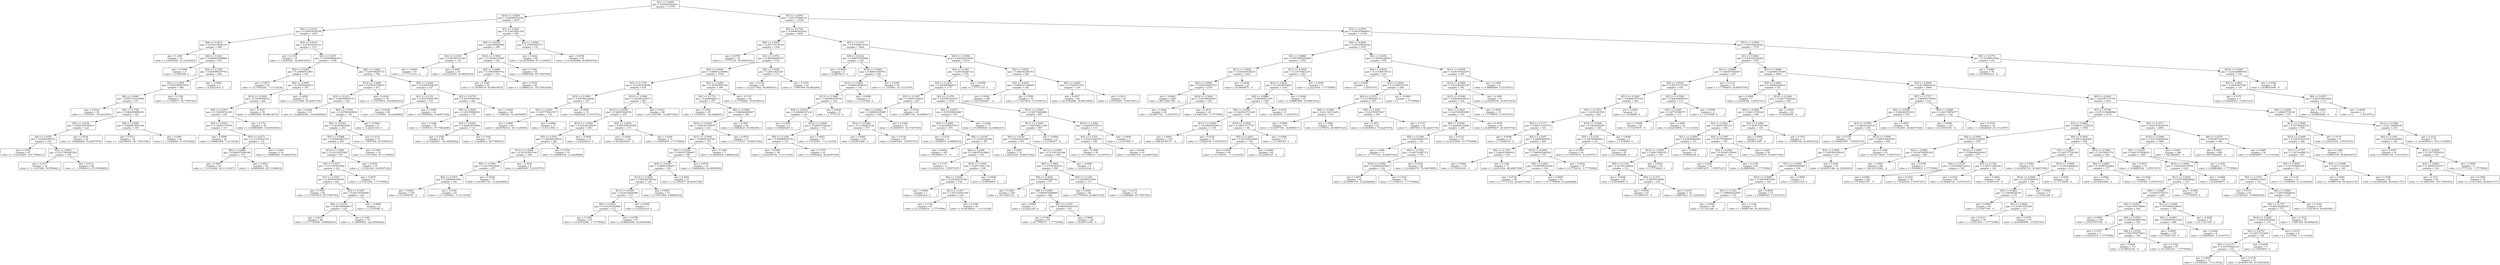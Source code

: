 digraph Tree {
0 [label="X[1] <= 0.4690\ngini = 0.499927463011\nsamples = 17379", shape="box"] ;
1 [label="X[10] <= 0.5000\ngini = 0.228390781259\nsamples = 2075", shape="box"] ;
0 -> 1 ;
2 [label="X[9] <= 0.5125\ngini = 0.209074839785\nsamples = 1625", shape="box"] ;
1 -> 2 ;
3 [label="X[4] <= 0.0272\ngini = 0.0720139583167\nsamples = 408", shape="box"] ;
2 -> 3 ;
4 [label="gini = 0.1845\nsamples = 15\nvalue = [  2.4443558   21.33343003]", shape="box"] ;
3 -> 4 ;
5 [label="X[0] <= 0.0163\ngini = 0.0688425088869\nsamples = 393", shape="box"] ;
3 -> 5 ;
6 [label="gini = -0.0000\nsamples = 8\nvalue = [ 2.4443558  0.       ]", shape="box"] ;
5 -> 6 ;
7 [label="X[3] <= 0.1458\ngini = 0.0639995197783\nsamples = 385", shape="box"] ;
5 -> 7 ;
8 [label="X[3] <= 0.0905\ngini = 0.0635566070501\nsamples = 384", shape="box"] ;
7 -> 8 ;
9 [label="X[0] <= 0.0261\ngini = 0.0573121210886\nsamples = 351", shape="box"] ;
8 -> 9 ;
10 [label="gini = 0.2623\nsamples = 29\nvalue = [  5.5553541   30.22235921]", shape="box"] ;
9 -> 10 ;
11 [label="X[4] <= 0.7782\ngini = 0.0466598959291\nsamples = 322", shape="box"] ;
9 -> 11 ;
12 [label="X[4] <= 0.6736\ngini = 0.0391394789613\nsamples = 222", shape="box"] ;
11 -> 12 ;
13 [label="X[0] <= 0.0555\ngini = 0.04262387214\nsamples = 193", shape="box"] ;
12 -> 13 ;
14 [label="gini = 0.0781\nsamples = 87\nvalue = [   8.22192407  193.77865613]", shape="box"] ;
13 -> 14 ;
15 [label="X[3] <= 0.0092\ngini = 0.0177493445524\nsamples = 106", shape="box"] ;
13 -> 15 ;
16 [label="gini = 0.1017\nsamples = 12\nvalue = [  1.11107082  19.5556442 ]", shape="box"] ;
15 -> 16 ;
17 [label="gini = 0.0112\nsamples = 94\nvalue = [   1.55549915  275.55680458]", shape="box"] ;
15 -> 17 ;
18 [label="gini = 0.0168\nsamples = 29\nvalue = [  0.66664249  78.22257679]", shape="box"] ;
12 -> 18 ;
19 [label="X[6] <= 0.5000\ngini = 0.0660679561256\nsamples = 100", shape="box"] ;
11 -> 19 ;
20 [label="gini = 0.0713\nsamples = 76\nvalue = [   6.22199659  161.77851108]", shape="box"] ;
19 -> 20 ;
21 [label="gini = 0.0491\nsamples = 24\nvalue = [  1.33328498  51.55578924]", shape="box"] ;
19 -> 21 ;
22 [label="gini = 0.1338\nsamples = 33\nvalue = [  5.11092577  65.77807593]", shape="box"] ;
8 -> 22 ;
23 [label="gini = -0.0000\nsamples = 1\nvalue = [ 0.22221416  0.        ]", shape="box"] ;
7 -> 23 ;
24 [label="X[3] <= 0.0016\ngini = 0.275910203721\nsamples = 1217", shape="box"] ;
2 -> 24 ;
25 [label="gini = 0.1319\nsamples = 18\nvalue = [  2.4443558   32.00014505]", shape="box"] ;
24 -> 25 ;
26 [label="X[1] <= 0.1871\ngini = 0.278639846184\nsamples = 1199", shape="box"] ;
24 -> 26 ;
27 [label="X[0] <= 0.0285\ngini = 0.248965433881\nsamples = 401", shape="box"] ;
26 -> 27 ;
28 [label="gini = 0.2873\nsamples = 94\nvalue = [ 33.77655292   7.11114334]", shape="box"] ;
27 -> 28 ;
29 [label="X[6] <= 0.5000\ngini = 0.169958382513\nsamples = 307", shape="box"] ;
27 -> 29 ;
30 [label="X[12] <= 0.5000\ngini = 0.16290786532\nsamples = 284", shape="box"] ;
29 -> 30 ;
31 [label="X[4] <= 0.5397\ngini = 0.158456741005\nsamples = 245", shape="box"] ;
30 -> 31 ;
32 [label="X[0] <= 0.0374\ngini = 0.149291774155\nsamples = 151", shape="box"] ;
31 -> 32 ;
33 [label="gini = 0.4999\nsamples = 20\nvalue = [ 6.88863908  7.11114334]", shape="box"] ;
32 -> 33 ;
34 [label="X[5] <= 0.6173\ngini = 0.112767027301\nsamples = 131", shape="box"] ;
32 -> 34 ;
35 [label="X[0] <= 0.0480\ngini = 0.0928375456349\nsamples = 115", shape="box"] ;
34 -> 35 ;
36 [label="gini = 0.3047\nsamples = 23\nvalue = [  5.33313994  23.11121587]", shape="box"] ;
35 -> 36 ;
37 [label="gini = 0.0601\nsamples = 92\nvalue = [   6.88863908  215.11208616]", shape="box"] ;
35 -> 37 ;
38 [label="gini = 0.3200\nsamples = 16\nvalue = [  3.99985495  16.00007252]", shape="box"] ;
34 -> 38 ;
39 [label="gini = 0.1751\nsamples = 94\nvalue = [  14.88834899  138.66729521]", shape="box"] ;
31 -> 39 ;
40 [label="gini = 0.1927\nsamples = 39\nvalue = [  6.88863908  56.88914675]", shape="box"] ;
30 -> 40 ;
41 [label="gini = 0.2659\nsamples = 23\nvalue = [  5.33313994  28.44457338]", shape="box"] ;
29 -> 41 ;
42 [label="X[8] <= 0.5000\ngini = 0.294708567735\nsamples = 798", shape="box"] ;
26 -> 42 ;
43 [label="X[12] <= 0.5000\ngini = 0.278637729915\nsamples = 471", shape="box"] ;
42 -> 43 ;
44 [label="X[3] <= 0.0231\ngini = 0.286800833153\nsamples = 392", shape="box"] ;
43 -> 44 ;
45 [label="gini = 0.2288\nsamples = 91\nvalue = [  18.88820394  124.44500852]", shape="box"] ;
44 -> 45 ;
46 [label="X[5] <= 0.7593\ngini = 0.307945269934\nsamples = 301", shape="box"] ;
44 -> 46 ;
47 [label="X[4] <= 0.9393\ngini = 0.301659623056\nsamples = 293", shape="box"] ;
46 -> 47 ;
48 [label="X[5] <= 0.5988\ngini = 0.290444807127\nsamples = 260", shape="box"] ;
47 -> 48 ;
49 [label="X[14] <= 0.5000\ngini = 0.315216270487\nsamples = 227", shape="box"] ;
48 -> 49 ;
50 [label="X[5] <= 0.5617\ngini = 0.317427647982\nsamples = 212", shape="box"] ;
49 -> 50 ;
51 [label="X[7] <= 0.0347\ngini = 0.305810330559\nsamples = 204", shape="box"] ;
50 -> 51 ;
52 [label="gini = 0.3301\nsamples = 82\nvalue = [ 17.33270479  65.77807593]", shape="box"] ;
51 -> 52 ;
53 [label="X[5] <= 0.5247\ngini = 0.292730160596\nsamples = 122", shape="box"] ;
51 -> 53 ;
54 [label="X[0] <= 0.0330\ngini = 0.285366926618\nsamples = 120", shape="box"] ;
53 -> 54 ;
55 [label="gini = 0.4610\nsamples = 46\nvalue = [ 15.77720564   8.88892918]", shape="box"] ;
54 -> 55 ;
56 [label="gini = 0.1604\nsamples = 74\nvalue = [  11.99956485  124.44500852]", shape="box"] ;
54 -> 56 ;
57 [label="gini = -0.0000\nsamples = 2\nvalue = [ 1.11107082  0.        ]", shape="box"] ;
53 -> 57 ;
58 [label="gini = 0.4537\nsamples = 8\nvalue = [ 3.33321246  1.77778584]", shape="box"] ;
50 -> 58 ;
59 [label="gini = 0.2854\nsamples = 15\nvalue = [  3.33321246  16.00007252]", shape="box"] ;
49 -> 59 ;
60 [label="gini = 0.1609\nsamples = 33\nvalue = [  5.33313994  55.11136092]", shape="box"] ;
48 -> 60 ;
61 [label="gini = 0.4121\nsamples = 33\nvalue = [  7.9997099  19.5556442]", shape="box"] ;
47 -> 61 ;
62 [label="gini = -0.0000\nsamples = 8\nvalue = [ 2.22214164  0.        ]", shape="box"] ;
46 -> 62 ;
63 [label="gini = 0.2434\nsamples = 79\nvalue = [  17.33270479  104.88936433]", shape="box"] ;
43 -> 63 ;
64 [label="X[0] <= 0.0309\ngini = 0.319439704139\nsamples = 327", shape="box"] ;
42 -> 64 ;
65 [label="X[1] <= 0.2151\ngini = 0.475312950798\nsamples = 123", shape="box"] ;
64 -> 65 ;
66 [label="gini = 0.4925\nsamples = 40\nvalue = [ 11.1107082   14.22228669]", shape="box"] ;
65 -> 66 ;
67 [label="gini = 0.3995\nsamples = 83\nvalue = [ 27.99898466  10.66671502]", shape="box"] ;
65 -> 67 ;
68 [label="X[5] <= 0.4753\ngini = 0.207915903321\nsamples = 204", shape="box"] ;
64 -> 68 ;
69 [label="X[4] <= 0.5690\ngini = 0.183155682901\nsamples = 178", shape="box"] ;
68 -> 69 ;
70 [label="gini = 0.1298\nsamples = 55\nvalue = [  7.33306741  97.77822098]", shape="box"] ;
69 -> 70 ;
71 [label="X[4] <= 0.9393\ngini = 0.209825570825\nsamples = 123", shape="box"] ;
69 -> 71 ;
72 [label="gini = 0.2328\nsamples = 96\nvalue = [  19.33263227  124.44500852]", shape="box"] ;
71 -> 72 ;
73 [label="gini = 0.1441\nsamples = 27\nvalue = [  4.22206912  49.77800341]", shape="box"] ;
71 -> 73 ;
74 [label="gini = 0.4628\nsamples = 26\nvalue = [  7.11085325  12.44450085]", shape="box"] ;
68 -> 74 ;
75 [label="X[1] <= 0.3261\ngini = 0.312633491108\nsamples = 450", shape="box"] ;
1 -> 75 ;
76 [label="X[0] <= 0.0334\ngini = 0.281055026599\nsamples = 298", shape="box"] ;
75 -> 76 ;
77 [label="X[4] <= 0.6130\ngini = 0.495767231243\nsamples = 116", shape="box"] ;
76 -> 77 ;
78 [label="gini = -0.0000\nsamples = 51\nvalue = [ 17.77713312   0.        ]", shape="box"] ;
77 -> 78 ;
79 [label="gini = 0.4067\nsamples = 65\nvalue = [ 16.22163397  40.88907423]", shape="box"] ;
77 -> 79 ;
80 [label="X[12] <= 0.5000\ngini = 0.176662133069\nsamples = 182", shape="box"] ;
76 -> 80 ;
81 [label="X[0] <= 0.0488\ngini = 0.196185897762\nsamples = 146", shape="box"] ;
80 -> 81 ;
82 [label="gini = 0.2945\nsamples = 50\nvalue = [ 12.44399318  56.88914675]", shape="box"] ;
81 -> 82 ;
83 [label="gini = 0.1478\nsamples = 96\nvalue = [  12.88842151  147.55622439]", shape="box"] ;
81 -> 83 ;
84 [label="gini = 0.1081\nsamples = 36\nvalue = [  3.99985495  65.77807593]", shape="box"] ;
80 -> 84 ;
85 [label="X[4] <= 0.5690\ngini = 0.379678355717\nsamples = 152", shape="box"] ;
75 -> 85 ;
86 [label="gini = 0.3422\nsamples = 98\nvalue = [ 24.44355804  87.11150597]", shape="box"] ;
85 -> 86 ;
87 [label="gini = 0.4558\nsamples = 54\nvalue = [ 14.44392066  26.66678754]", shape="box"] ;
85 -> 87 ;
88 [label="X[7] <= 0.3650\ngini = 0.451475490314\nsamples = 15304", shape="box"] ;
0 -> 88 ;
89 [label="X[4] <= 0.1736\ngini = 0.499993023821\nsamples = 3628", shape="box"] ;
88 -> 89 ;
90 [label="X[9] <= 0.0085\ngini = 0.455710119142\nsamples = 1166", shape="box"] ;
89 -> 90 ;
91 [label="gini = 0.0799\nsamples = 25\nvalue = [  1.77771331  40.88907423]", shape="box"] ;
90 -> 91 ;
92 [label="X[3] <= 0.1972\ngini = 0.464062946757\nsamples = 1141", shape="box"] ;
90 -> 92 ;
93 [label="X[0] <= 0.0540\ngini = 0.488972330884\nsamples = 1026", shape="box"] ;
92 -> 93 ;
94 [label="X[5] <= 0.1790\ngini = 0.43453638096\nsamples = 630", shape="box"] ;
93 -> 94 ;
95 [label="X[12] <= 0.5000\ngini = 0.497582162646\nsamples = 127", shape="box"] ;
94 -> 95 ;
96 [label="X[3] <= 0.1827\ngini = 0.497776423767\nsamples = 112", shape="box"] ;
95 -> 96 ;
97 [label="gini = 0.4887\nsamples = 95\nvalue = [ 28.88784132  39.11128839]", shape="box"] ;
96 -> 97 ;
98 [label="gini = 0.0000\nsamples = 17\nvalue = [ 5.33313994  0.        ]", shape="box"] ;
96 -> 98 ;
99 [label="gini = 0.4959\nsamples = 15\nvalue = [ 4.44428328  5.33335751]", shape="box"] ;
95 -> 99 ;
100 [label="X[12] <= 0.5000\ngini = 0.363563105274\nsamples = 503", shape="box"] ;
94 -> 100 ;
101 [label="X[10] <= 0.5000\ngini = 0.348854526749\nsamples = 435", shape="box"] ;
100 -> 101 ;
102 [label="X[14] <= 0.5000\ngini = 0.418184339553\nsamples = 296", shape="box"] ;
101 -> 102 ;
103 [label="X[5] <= 0.5741\ngini = 0.425646535632\nsamples = 284", shape="box"] ;
102 -> 103 ;
104 [label="X[13] <= 0.5000\ngini = 0.357923876186\nsamples = 265", shape="box"] ;
103 -> 104 ;
105 [label="X[8] <= 0.5000\ngini = 0.321010618941\nsamples = 257", shape="box"] ;
104 -> 105 ;
106 [label="X[5] <= 0.3519\ngini = 0.188920019961\nsamples = 182", shape="box"] ;
105 -> 106 ;
107 [label="gini = 0.0000\nsamples = 130\nvalue = [ 43.10954781   0.        ]", shape="box"] ;
106 -> 107 ;
108 [label="gini = 0.4148\nsamples = 52\nvalue = [ 17.11049063   7.11114334]", shape="box"] ;
106 -> 108 ;
109 [label="gini = 0.4639\nsamples = 75\nvalue = [ 24.6657722   14.22228669]", shape="box"] ;
105 -> 109 ;
110 [label="gini = 0.4444\nsamples = 8\nvalue = [ 2.66656997  5.33335751]", shape="box"] ;
104 -> 110 ;
111 [label="gini = 0.3720\nsamples = 19\nvalue = [  4.66649744  14.22228669]", shape="box"] ;
103 -> 111 ;
112 [label="gini = -0.0000\nsamples = 12\nvalue = [ 4.22206912  0.        ]", shape="box"] ;
102 -> 112 ;
113 [label="X[5] <= 0.4630\ngini = 0.0657698159095\nsamples = 139", shape="box"] ;
101 -> 113 ;
114 [label="gini = -0.0000\nsamples = 124\nvalue = [ 46.44276027   0.        ]", shape="box"] ;
113 -> 114 ;
115 [label="gini = 0.4260\nsamples = 15\nvalue = [ 3.99985495  1.77778584]", shape="box"] ;
113 -> 115 ;
116 [label="gini = 0.4321\nsamples = 68\nvalue = [ 23.11027305  10.66671502]", shape="box"] ;
100 -> 116 ;
117 [label="X[0] <= 0.1698\ngini = 0.361947653762\nsamples = 396", shape="box"] ;
93 -> 117 ;
118 [label="X[3] <= 0.1733\ngini = 0.4006028612\nsamples = 357", shape="box"] ;
117 -> 118 ;
119 [label="gini = 0.1052\nsamples = 55\nvalue = [  5.5553541   94.22264931]", shape="box"] ;
118 -> 119 ;
120 [label="X[8] <= 0.5000\ngini = 0.466822459007\nsamples = 302", shape="box"] ;
118 -> 120 ;
121 [label="X[10] <= 0.5000\ngini = 0.492301350475\nsamples = 222", shape="box"] ;
120 -> 121 ;
122 [label="X[11] <= 0.5000\ngini = 0.484941251527\nsamples = 175", shape="box"] ;
121 -> 122 ;
123 [label="X[3] <= 0.1920\ngini = 0.493237249007\nsamples = 168", shape="box"] ;
122 -> 123 ;
124 [label="X[5] <= 0.4259\ngini = 0.496872382973\nsamples = 149", shape="box"] ;
123 -> 124 ;
125 [label="X[12] <= 0.5000\ngini = 0.467624746342\nsamples = 128", shape="box"] ;
124 -> 125 ;
126 [label="X[13] <= 0.5000\ngini = 0.418135620586\nsamples = 113", shape="box"] ;
125 -> 126 ;
127 [label="X[0] <= 0.0843\ngini = 0.419257462868\nsamples = 112", shape="box"] ;
126 -> 127 ;
128 [label="gini = 0.1952\nsamples = 45\nvalue = [ 14.44392066   1.77778584]", shape="box"] ;
127 -> 128 ;
129 [label="gini = 0.4789\nsamples = 67\nvalue = [ 18.88820394  12.44450085]", shape="box"] ;
127 -> 129 ;
130 [label="gini = 0.0000\nsamples = 1\nvalue = [ 0.22221416  0.        ]", shape="box"] ;
126 -> 130 ;
131 [label="gini = 0.4687\nsamples = 15\nvalue = [ 5.33313994  8.88892918]", shape="box"] ;
125 -> 131 ;
132 [label="gini = 0.2582\nsamples = 21\nvalue = [  5.11092577  28.44457338]", shape="box"] ;
124 -> 132 ;
133 [label="gini = 0.4543\nsamples = 19\nvalue = [  6.66642492  12.44450085]", shape="box"] ;
123 -> 133 ;
134 [label="gini = 0.1298\nsamples = 7\nvalue = [ 0.66664249  8.88892918]", shape="box"] ;
122 -> 134 ;
135 [label="gini = 0.4919\nsamples = 47\nvalue = [ 13.77727817  10.66671502]", shape="box"] ;
121 -> 135 ;
136 [label="gini = 0.3807\nsamples = 80\nvalue = [ 21.99920223  64.0002901 ]", shape="box"] ;
120 -> 136 ;
137 [label="gini = 0.1333\nsamples = 39\nvalue = [  5.77756826  74.66700511]", shape="box"] ;
117 -> 137 ;
138 [label="X[8] <= 0.5000\ngini = 0.20633425435\nsamples = 115", shape="box"] ;
92 -> 138 ;
139 [label="gini = 0.2125\nsamples = 69\nvalue = [ 12.22177902  88.8892918 ]", shape="box"] ;
138 -> 139 ;
140 [label="gini = 0.1975\nsamples = 46\nvalue = [  7.9997099  64.0002901]", shape="box"] ;
138 -> 140 ;
141 [label="X[5] <= 0.1173\ngini = 0.475998474535\nsamples = 2462", shape="box"] ;
89 -> 141 ;
142 [label="X[5] <= 0.0432\ngini = 0.498574160056\nsamples = 192", shape="box"] ;
141 -> 142 ;
143 [label="gini = -0.0000\nsamples = 6\nvalue = [ 2.88878413  0.        ]", shape="box"] ;
142 -> 143 ;
144 [label="X[10] <= 0.5000\ngini = 0.496931069781\nsamples = 186", shape="box"] ;
142 -> 144 ;
145 [label="X[14] <= 0.5000\ngini = 0.499612809019\nsamples = 142", shape="box"] ;
144 -> 145 ;
146 [label="X[13] <= 0.5000\ngini = 0.499881970334\nsamples = 138", shape="box"] ;
145 -> 146 ;
147 [label="X[9] <= 0.5030\ngini = 0.499986187236\nsamples = 134", shape="box"] ;
146 -> 147 ;
148 [label="gini = 0.0000\nsamples = 2\nvalue = [ 0.66664249  0.        ]", shape="box"] ;
147 -> 148 ;
149 [label="X[12] <= 0.5000\ngini = 0.499912708232\nsamples = 132", shape="box"] ;
147 -> 149 ;
150 [label="X[0] <= 0.1036\ngini = 0.499980837102\nsamples = 115", shape="box"] ;
149 -> 150 ;
151 [label="gini = 0.2949\nsamples = 94\nvalue = [ 32.44326794   7.11114334]", shape="box"] ;
150 -> 151 ;
152 [label="gini = 0.1975\nsamples = 21\nvalue = [  3.55542662  28.44457338]", shape="box"] ;
150 -> 152 ;
153 [label="gini = 0.4925\nsamples = 17\nvalue = [ 5.5553541   7.11114334]", shape="box"] ;
149 -> 153 ;
154 [label="gini = 0.0000\nsamples = 4\nvalue = [ 1.77771331  0.        ]", shape="box"] ;
146 -> 154 ;
155 [label="gini = 0.0000\nsamples = 4\nvalue = [ 1.11107082  0.        ]", shape="box"] ;
145 -> 155 ;
156 [label="gini = 0.4385\nsamples = 44\nvalue = [ 11.1107082   23.11121587]", shape="box"] ;
144 -> 156 ;
157 [label="X[10] <= 0.5000\ngini = 0.469302518952\nsamples = 2270", shape="box"] ;
141 -> 157 ;
158 [label="X[4] <= 0.1987\ngini = 0.463102647123\nsamples = 1781", shape="box"] ;
157 -> 158 ;
159 [label="X[3] <= 0.1425\ngini = 0.463485644473\nsamples = 1777", shape="box"] ;
158 -> 159 ;
160 [label="X[3] <= 0.1407\ngini = 0.49001164814\nsamples = 227", shape="box"] ;
159 -> 160 ;
161 [label="X[0] <= 0.0652\ngini = 0.499696165893\nsamples = 204", shape="box"] ;
160 -> 161 ;
162 [label="X[12] <= 0.5000\ngini = 0.113068674129\nsamples = 157", shape="box"] ;
161 -> 162 ;
163 [label="gini = 0.0000\nsamples = 134\nvalue = [ 46.8871886   0.       ]", shape="box"] ;
162 -> 163 ;
164 [label="gini = 0.4126\nsamples = 23\nvalue = [ 8.6663524   3.55557167]", shape="box"] ;
162 -> 164 ;
165 [label="gini = 0.2365\nsamples = 47\nvalue = [ 10.44406571  65.77807593]", shape="box"] ;
161 -> 165 ;
166 [label="gini = 0.2744\nsamples = 23\nvalue = [  4.88871161  24.8890017 ]", shape="box"] ;
160 -> 166 ;
167 [label="X[3] <= 0.1478\ngini = 0.434933370427\nsamples = 1550", shape="box"] ;
159 -> 167 ;
168 [label="X[0] <= 0.0871\ngini = 0.474598169467\nsamples = 553", shape="box"] ;
167 -> 168 ;
169 [label="X[9] <= 0.0085\ngini = 0.203298437939\nsamples = 476", shape="box"] ;
168 -> 169 ;
170 [label="gini = 0.2535\nsamples = 9\nvalue = [ 1.55549915  8.88892918]", shape="box"] ;
169 -> 170 ;
171 [label="X[0] <= 0.0387\ngini = 0.131881291992\nsamples = 467", shape="box"] ;
169 -> 171 ;
172 [label="gini = 0.0000\nsamples = 307\nvalue = [ 109.99601117    0.        ]", shape="box"] ;
171 -> 172 ;
173 [label="X[0] <= 0.0389\ngini = 0.308397810889\nsamples = 160", shape="box"] ;
171 -> 173 ;
174 [label="gini = 0.1107\nsamples = 2\nvalue = [ 0.22221416  3.55557167]", shape="box"] ;
173 -> 174 ;
175 [label="X[14] <= 0.5000\ngini = 0.247110611352\nsamples = 158", shape="box"] ;
173 -> 175 ;
176 [label="X[9] <= 0.5055\ngini = 0.256326274709\nsamples = 149", shape="box"] ;
175 -> 176 ;
177 [label="gini = 0.0000\nsamples = 1\nvalue = [ 0.22221416  0.        ]", shape="box"] ;
176 -> 177 ;
178 [label="X[3] <= 0.1437\ngini = 0.257123931459\nsamples = 148", shape="box"] ;
176 -> 178 ;
179 [label="gini = 0.1316\nsamples = 67\nvalue = [ 23.33248722   1.77778584]", shape="box"] ;
178 -> 179 ;
180 [label="gini = 0.3340\nsamples = 81\nvalue = [ 26.44348551   7.11114334]", shape="box"] ;
178 -> 180 ;
181 [label="gini = 0.0000\nsamples = 9\nvalue = [ 2.66656997  0.        ]", shape="box"] ;
175 -> 181 ;
182 [label="gini = 0.2466\nsamples = 77\nvalue = [ 15.55499148  92.44486347]", shape="box"] ;
168 -> 182 ;
183 [label="X[12] <= 0.5000\ngini = 0.399772004986\nsamples = 997", shape="box"] ;
167 -> 183 ;
184 [label="X[11] <= 0.5000\ngini = 0.387208211368\nsamples = 887", shape="box"] ;
183 -> 184 ;
185 [label="X[9] <= 0.0105\ngini = 0.390416343565\nsamples = 874", shape="box"] ;
184 -> 185 ;
186 [label="gini = 0.2854\nsamples = 12\nvalue = [  2.22214164  10.66671502]", shape="box"] ;
185 -> 186 ;
187 [label="X[13] <= 0.5000\ngini = 0.371931321898\nsamples = 862", shape="box"] ;
185 -> 187 ;
188 [label="X[0] <= 0.0902\ngini = 0.373391461031\nsamples = 854", shape="box"] ;
187 -> 188 ;
189 [label="X[5] <= 0.3025\ngini = 0.0136985297161\nsamples = 737", shape="box"] ;
188 -> 189 ;
190 [label="gini = 0.0000\nsamples = 529\nvalue = [ 183.10447112    0.        ]", shape="box"] ;
189 -> 190 ;
191 [label="X[9] <= 0.5060\ngini = 0.0464870668899\nsamples = 208", shape="box"] ;
189 -> 191 ;
192 [label="gini = 0.0000\nsamples = 1\nvalue = [ 0.22221416  0.        ]", shape="box"] ;
191 -> 192 ;
193 [label="X[3] <= 0.1555\ngini = 0.0466224393105\nsamples = 207", shape="box"] ;
191 -> 193 ;
194 [label="gini = 0.1063\nsamples = 85\nvalue = [ 29.77669797   1.77778584]", shape="box"] ;
193 -> 194 ;
195 [label="gini = 0.0000\nsamples = 122\nvalue = [ 42.88733365   0.        ]", shape="box"] ;
193 -> 195 ;
196 [label="X[0] <= 0.1343\ngini = 0.364259374951\nsamples = 117", shape="box"] ;
188 -> 196 ;
197 [label="gini = 0.4890\nsamples = 66\nvalue = [ 19.77706059  26.66678754]", shape="box"] ;
196 -> 197 ;
198 [label="gini = 0.2176\nsamples = 51\nvalue = [  9.33299489  65.77807593]", shape="box"] ;
196 -> 198 ;
199 [label="gini = -0.0000\nsamples = 8\nvalue = [ 2.22214164  0.        ]", shape="box"] ;
187 -> 199 ;
200 [label="gini = -0.0000\nsamples = 13\nvalue = [ 5.11092577  0.        ]", shape="box"] ;
184 -> 200 ;
201 [label="X[14] <= 0.5000\ngini = 0.466545374473\nsamples = 110", shape="box"] ;
183 -> 201 ;
202 [label="X[3] <= 0.1555\ngini = 0.470213622579\nsamples = 108", shape="box"] ;
201 -> 202 ;
203 [label="gini = 0.3856\nsamples = 45\nvalue = [ 15.11056315   5.33335751]", shape="box"] ;
202 -> 203 ;
204 [label="gini = 0.4938\nsamples = 63\nvalue = [ 19.99927476  16.00007252]", shape="box"] ;
202 -> 204 ;
205 [label="gini = 0.0000\nsamples = 2\nvalue = [ 1.11107082  0.        ]", shape="box"] ;
201 -> 205 ;
206 [label="gini = -0.0000\nsamples = 4\nvalue = [ 1.77771331  0.        ]", shape="box"] ;
158 -> 206 ;
207 [label="X[0] <= 0.0541\ngini = 0.486183250353\nsamples = 489", shape="box"] ;
157 -> 207 ;
208 [label="X[0] <= 0.0432\ngini = 0.0805327584609\nsamples = 340", shape="box"] ;
207 -> 208 ;
209 [label="gini = 0.0000\nsamples = 288\nvalue = [ 104.21844291    0.        ]", shape="box"] ;
208 -> 209 ;
210 [label="gini = 0.3599\nsamples = 52\nvalue = [ 17.33270479   5.33335751]", shape="box"] ;
208 -> 210 ;
211 [label="X[0] <= 0.0961\ngini = 0.37263017501\nsamples = 149", shape="box"] ;
207 -> 211 ;
212 [label="gini = 0.4937\nsamples = 88\nvalue = [ 25.55462886  32.00014505]", shape="box"] ;
211 -> 212 ;
213 [label="gini = 0.2012\nsamples = 61\nvalue = [  9.55520905  74.66700511]", shape="box"] ;
211 -> 213 ;
214 [label="X[3] <= 0.9579\ngini = 0.403978989453\nsamples = 11676", shape="box"] ;
88 -> 214 ;
215 [label="X[0] <= 0.0920\ngini = 0.357259507528\nsamples = 4357", shape="box"] ;
214 -> 215 ;
216 [label="X[1] <= 0.8688\ngini = 0.0575955504028\nsamples = 3762", shape="box"] ;
215 -> 216 ;
217 [label="X[11] <= 0.5000\ngini = 0.0164350728215\nsamples = 2401", shape="box"] ;
216 -> 217 ;
218 [label="X[0] <= 0.0802\ngini = 0.0166358367813\nsamples = 2376", shape="box"] ;
217 -> 218 ;
219 [label="gini = -0.0000\nsamples = 2267\nvalue = [ 807.52627189    0.        ]", shape="box"] ;
218 -> 219 ;
220 [label="X[10] <= 0.5000\ngini = 0.29108548185\nsamples = 109", shape="box"] ;
218 -> 220 ;
221 [label="gini = 0.2924\nsamples = 83\nvalue = [ 24.6657722    5.33335751]", shape="box"] ;
220 -> 221 ;
222 [label="gini = 0.2873\nsamples = 26\nvalue = [ 8.44413823  1.77778584]", shape="box"] ;
220 -> 222 ;
223 [label="gini = 0.0000\nsamples = 25\nvalue = [ 10.44406571   0.        ]", shape="box"] ;
217 -> 223 ;
224 [label="X[11] <= 0.5000\ngini = 0.121576641239\nsamples = 1361", shape="box"] ;
216 -> 224 ;
225 [label="X[3] <= 0.8233\ngini = 0.116436978426\nsamples = 1352", shape="box"] ;
224 -> 225 ;
226 [label="X[0] <= 0.0860\ngini = 0.062845613307\nsamples = 1329", shape="box"] ;
225 -> 226 ;
227 [label="X[0] <= 0.0599\ngini = 0.0430301731229\nsamples = 1320", shape="box"] ;
226 -> 227 ;
228 [label="X[13] <= 0.5000\ngini = 0.0168949104615\nsamples = 1154", shape="box"] ;
227 -> 228 ;
229 [label="gini = 0.0000\nsamples = 1133\nvalue = [ 406.20749175    0.        ]", shape="box"] ;
228 -> 229 ;
230 [label="gini = 0.4352\nsamples = 21\nvalue = [ 7.55528158  3.55557167]", shape="box"] ;
228 -> 230 ;
231 [label="X[14] <= 0.5000\ngini = 0.188371717727\nsamples = 166", shape="box"] ;
227 -> 231 ;
232 [label="X[5] <= 0.2407\ngini = 0.207618933609\nsamples = 149", shape="box"] ;
231 -> 232 ;
233 [label="gini = 0.3953\nsamples = 60\nvalue = [ 19.1104181    7.11114334]", shape="box"] ;
232 -> 233 ;
234 [label="gini = 0.0000\nsamples = 89\nvalue = [ 34.22098125   0.        ]", shape="box"] ;
232 -> 234 ;
235 [label="gini = 0.0000\nsamples = 17\nvalue = [ 7.11085325  0.        ]", shape="box"] ;
231 -> 235 ;
236 [label="gini = 0.4310\nsamples = 9\nvalue = [ 2.4443558   5.33335751]", shape="box"] ;
226 -> 236 ;
237 [label="gini = 0.4208\nsamples = 23\nvalue = [  6.88863908  16.00007252]", shape="box"] ;
225 -> 237 ;
238 [label="gini = 0.4938\nsamples = 9\nvalue = [ 2.22214164  1.77778584]", shape="box"] ;
224 -> 238 ;
239 [label="X[3] <= 0.9352\ngini = 0.39299140918\nsamples = 595", shape="box"] ;
215 -> 239 ;
240 [label="X[9] <= 0.5030\ngini = 0.311985749723\nsamples = 210", shape="box"] ;
239 -> 240 ;
241 [label="gini = 0.0000\nsamples = 2\nvalue = [ 0.          3.55557167]", shape="box"] ;
240 -> 241 ;
242 [label="X[3] <= 0.8843\ngini = 0.315499374539\nsamples = 208", shape="box"] ;
240 -> 242 ;
243 [label="X[0] <= 0.1379\ngini = 0.317282900172\nsamples = 207", shape="box"] ;
242 -> 243 ;
244 [label="X[8] <= 0.5000\ngini = 0.416138172205\nsamples = 103", shape="box"] ;
243 -> 244 ;
245 [label="gini = 0.4889\nsamples = 63\nvalue = [ 18.44377561  24.8890017 ]", shape="box"] ;
244 -> 245 ;
246 [label="gini = 0.2980\nsamples = 40\nvalue = [  9.11078072  40.88907423]", shape="box"] ;
244 -> 246 ;
247 [label="X[0] <= 0.2456\ngini = 0.232763972947\nsamples = 104", shape="box"] ;
243 -> 247 ;
248 [label="gini = 0.2871\nsamples = 81\nvalue = [ 16.44384813  78.22257679]", shape="box"] ;
247 -> 248 ;
249 [label="gini = 0.1107\nsamples = 23\nvalue = [  2.88878413  46.22243174]", shape="box"] ;
247 -> 249 ;
250 [label="gini = -0.0000\nsamples = 1\nvalue = [ 0.          1.77778584]", shape="box"] ;
242 -> 250 ;
251 [label="X[11] <= 0.5000\ngini = 0.439375824279\nsamples = 385", shape="box"] ;
239 -> 251 ;
252 [label="X[12] <= 0.5000\ngini = 0.441884350129\nsamples = 381", shape="box"] ;
251 -> 252 ;
253 [label="X[13] <= 0.5000\ngini = 0.450244194618\nsamples = 334", shape="box"] ;
252 -> 253 ;
254 [label="X[5] <= 0.3642\ngini = 0.447090392998\nsamples = 319", shape="box"] ;
253 -> 254 ;
255 [label="X[8] <= 0.5000\ngini = 0.422840122848\nsamples = 236", shape="box"] ;
254 -> 255 ;
256 [label="X[5] <= 0.1049\ngini = 0.424590963727\nsamples = 181", shape="box"] ;
255 -> 256 ;
257 [label="gini = 0.1800\nsamples = 11\nvalue = [  1.77771331  16.00007252]", shape="box"] ;
256 -> 257 ;
258 [label="X[0] <= 0.1503\ngini = 0.443722687372\nsamples = 170", shape="box"] ;
256 -> 258 ;
259 [label="X[10] <= 0.5000\ngini = 0.438282395893\nsamples = 102", shape="box"] ;
258 -> 259 ;
260 [label="gini = 0.4571\nsamples = 82\nvalue = [ 25.99905719  14.22228669]", shape="box"] ;
259 -> 260 ;
261 [label="gini = 0.3141\nsamples = 20\nvalue = [ 7.33306741  1.77778584]", shape="box"] ;
259 -> 261 ;
262 [label="gini = 0.2439\nsamples = 68\nvalue = [ 12.66620735  76.44479095]", shape="box"] ;
258 -> 262 ;
263 [label="gini = 0.4170\nsamples = 55\nvalue = [ 14.22170649  33.77793088]", shape="box"] ;
255 -> 263 ;
264 [label="gini = 0.4978\nsamples = 83\nvalue = [ 24.88798637  28.44457338]", shape="box"] ;
254 -> 264 ;
265 [label="gini = 0.4995\nsamples = 15\nvalue = [ 3.77764079  3.55557167]", shape="box"] ;
253 -> 265 ;
266 [label="gini = 0.3841\nsamples = 47\nvalue = [ 12.44399318  35.55571672]", shape="box"] ;
252 -> 266 ;
267 [label="gini = 0.2449\nsamples = 4\nvalue = [ 0.88885666  5.33335751]", shape="box"] ;
251 -> 267 ;
268 [label="X[13] <= 0.5000\ngini = 0.425758252654\nsamples = 7319", shape="box"] ;
214 -> 268 ;
269 [label="X[1] <= 0.9389\ngini = 0.430337031608\nsamples = 7078", shape="box"] ;
268 -> 269 ;
270 [label="X[1] <= 0.8688\ngini = 0.463957592947\nsamples = 578", shape="box"] ;
269 -> 270 ;
271 [label="X[8] <= 0.5000\ngini = 0.427371179702\nsamples = 559", shape="box"] ;
270 -> 271 ;
272 [label="X[11] <= 0.5000\ngini = 0.448867673106\nsamples = 446", shape="box"] ;
271 -> 272 ;
273 [label="X[5] <= 0.3519\ngini = 0.4501281504\nsamples = 442", shape="box"] ;
272 -> 273 ;
274 [label="X[5] <= 0.1173\ngini = 0.484171327578\nsamples = 314", shape="box"] ;
273 -> 274 ;
275 [label="gini = -0.0000\nsamples = 19\nvalue = [ 7.33306741  0.        ]", shape="box"] ;
274 -> 275 ;
276 [label="X[5] <= 0.2407\ngini = 0.48985205045\nsamples = 295", shape="box"] ;
274 -> 276 ;
277 [label="X[0] <= 0.1352\ngini = 0.462815066452\nsamples = 150", shape="box"] ;
276 -> 277 ;
278 [label="gini = 0.0000\nsamples = 133\nvalue = [ 47.55383109   0.        ]", shape="box"] ;
277 -> 278 ;
279 [label="gini = 0.1344\nsamples = 17\nvalue = [  2.22214164  28.44457338]", shape="box"] ;
277 -> 279 ;
280 [label="X[12] <= 0.5000\ngini = 0.499505240528\nsamples = 145", shape="box"] ;
276 -> 280 ;
281 [label="X[5] <= 0.2901\ngini = 0.497969101666\nsamples = 120", shape="box"] ;
280 -> 281 ;
282 [label="gini = 0.4734\nsamples = 59\nvalue = [ 17.77713312  28.44457338]", shape="box"] ;
281 -> 282 ;
283 [label="gini = 0.4867\nsamples = 61\nvalue = [ 19.77706059  14.22228669]", shape="box"] ;
281 -> 283 ;
284 [label="gini = 0.2604\nsamples = 25\nvalue = [ 9.77742321  1.77778584]", shape="box"] ;
280 -> 284 ;
285 [label="X[14] <= 0.5000\ngini = 0.18620942487\nsamples = 128", shape="box"] ;
273 -> 285 ;
286 [label="X[5] <= 0.4136\ngini = 0.196740095042\nsamples = 121", shape="box"] ;
285 -> 286 ;
287 [label="gini = 0.3599\nsamples = 54\nvalue = [ 17.33270479   5.33335751]", shape="box"] ;
286 -> 287 ;
288 [label="gini = 0.0000\nsamples = 67\nvalue = [ 25.55462886   0.        ]", shape="box"] ;
286 -> 288 ;
289 [label="gini = 0.0000\nsamples = 7\nvalue = [ 3.1109983  0.       ]", shape="box"] ;
285 -> 289 ;
290 [label="gini = 0.0000\nsamples = 4\nvalue = [ 1.33328498  0.        ]", shape="box"] ;
272 -> 290 ;
291 [label="X[11] <= 0.5000\ngini = 0.262426080672\nsamples = 113", shape="box"] ;
271 -> 291 ;
292 [label="X[5] <= 0.2407\ngini = 0.267723589771\nsamples = 111", shape="box"] ;
291 -> 292 ;
293 [label="gini = -0.0000\nsamples = 49\nvalue = [ 17.33270479   0.        ]", shape="box"] ;
292 -> 293 ;
294 [label="gini = 0.3850\nsamples = 62\nvalue = [ 20.22148892   7.11114334]", shape="box"] ;
292 -> 294 ;
295 [label="gini = 0.0000\nsamples = 2\nvalue = [ 1.11107082  0.        ]", shape="box"] ;
291 -> 295 ;
296 [label="gini = 0.2174\nsamples = 19\nvalue = [  3.77764079  26.66678754]", shape="box"] ;
270 -> 296 ;
297 [label="X[3] <= 0.9686\ngini = 0.426446157009\nsamples = 6500", shape="box"] ;
269 -> 297 ;
298 [label="X[5] <= 0.0926\ngini = 0.354664328432\nsamples = 531", shape="box"] ;
297 -> 298 ;
299 [label="gini = 0.4828\nsamples = 7\nvalue = [ 2.4443558   3.55557167]", shape="box"] ;
298 -> 299 ;
300 [label="X[14] <= 0.5000\ngini = 0.344774384202\nsamples = 524", shape="box"] ;
298 -> 300 ;
301 [label="X[8] <= 0.5000\ngini = 0.360113745329\nsamples = 484", shape="box"] ;
300 -> 301 ;
302 [label="X[3] <= 0.9591\ngini = 0.358477997133\nsamples = 346", shape="box"] ;
301 -> 302 ;
303 [label="X[11] <= 0.5000\ngini = 0.405990422467\nsamples = 151", shape="box"] ;
302 -> 303 ;
304 [label="X[12] <= 0.5000\ngini = 0.408170401471\nsamples = 149", shape="box"] ;
303 -> 304 ;
305 [label="X[5] <= 0.1790\ngini = 0.427561269824\nsamples = 133", shape="box"] ;
304 -> 305 ;
306 [label="gini = -0.0000\nsamples = 28\nvalue = [ 9.55520905  0.        ]", shape="box"] ;
305 -> 306 ;
307 [label="X[0] <= 0.1071\ngini = 0.46055318808\nsamples = 105", shape="box"] ;
305 -> 307 ;
308 [label="gini = 0.0000\nsamples = 91\nvalue = [ 35.10983791   0.        ]", shape="box"] ;
307 -> 308 ;
309 [label="gini = 0.2101\nsamples = 14\nvalue = [  2.88878413  21.33343003]", shape="box"] ;
307 -> 309 ;
310 [label="gini = 0.0000\nsamples = 16\nvalue = [ 5.77756826  0.        ]", shape="box"] ;
304 -> 310 ;
311 [label="gini = -0.0000\nsamples = 2\nvalue = [ 0.66664249  0.        ]", shape="box"] ;
303 -> 311 ;
312 [label="X[5] <= 0.3395\ngini = 0.307775066037\nsamples = 195", shape="box"] ;
302 -> 312 ;
313 [label="X[3] <= 0.9593\ngini = 0.183401155041\nsamples = 141", shape="box"] ;
312 -> 313 ;
314 [label="gini = 0.2248\nsamples = 72\nvalue = [ 23.99912971   3.55557167]", shape="box"] ;
313 -> 314 ;
315 [label="gini = 0.1338\nsamples = 69\nvalue = [ 22.88805889   1.77778584]", shape="box"] ;
313 -> 315 ;
316 [label="gini = 0.4445\nsamples = 54\nvalue = [ 21.33255974  10.66671502]", shape="box"] ;
312 -> 316 ;
317 [label="X[0] <= 0.1086\ngini = 0.363977237388\nsamples = 138", shape="box"] ;
301 -> 317 ;
318 [label="gini = 0.0000\nsamples = 127\nvalue = [ 48.88711607   0.        ]", shape="box"] ;
317 -> 318 ;
319 [label="gini = 0.1975\nsamples = 11\nvalue = [  1.99992748  16.00007252]", shape="box"] ;
317 -> 319 ;
320 [label="gini = 0.0000\nsamples = 40\nvalue = [ 14.44392066   0.        ]", shape="box"] ;
300 -> 320 ;
321 [label="X[3] <= 0.9804\ngini = 0.431484105141\nsamples = 5969", shape="box"] ;
297 -> 321 ;
322 [label="X[7] <= 0.7757\ngini = 0.483953779022\nsamples = 518", shape="box"] ;
321 -> 322 ;
323 [label="X[8] <= 0.5000\ngini = 0.492402551433\nsamples = 376", shape="box"] ;
322 -> 323 ;
324 [label="X[3] <= 0.9799\ngini = 0.484521520312\nsamples = 292", shape="box"] ;
323 -> 324 ;
325 [label="gini = 0.3750\nsamples = 32\nvalue = [ 10.66627987   3.55557167]", shape="box"] ;
324 -> 325 ;
326 [label="X[12] <= 0.5000\ngini = 0.489734402383\nsamples = 260", shape="box"] ;
324 -> 326 ;
327 [label="X[3] <= 0.9802\ngini = 0.497000190919\nsamples = 217", shape="box"] ;
326 -> 327 ;
328 [label="X[11] <= 0.5000\ngini = 0.498583065408\nsamples = 130", shape="box"] ;
327 -> 328 ;
329 [label="X[14] <= 0.5000\ngini = 0.498728671891\nsamples = 129", shape="box"] ;
328 -> 329 ;
330 [label="X[0] <= 0.1251\ngini = 0.496962223957\nsamples = 115", shape="box"] ;
329 -> 330 ;
331 [label="gini = 0.0000\nsamples = 99\nvalue = [ 33.3321246   0.       ]", shape="box"] ;
330 -> 331 ;
332 [label="gini = 0.1164\nsamples = 16\nvalue = [  1.99992748  30.22235921]", shape="box"] ;
330 -> 332 ;
333 [label="gini = 0.4898\nsamples = 14\nvalue = [ 3.99985495  5.33335751]", shape="box"] ;
329 -> 333 ;
334 [label="gini = 0.0000\nsamples = 1\nvalue = [ 0.22221416  0.        ]", shape="box"] ;
328 -> 334 ;
335 [label="gini = 0.4934\nsamples = 87\nvalue = [ 26.88791384  21.33343003]", shape="box"] ;
327 -> 335 ;
336 [label="gini = 0.3200\nsamples = 43\nvalue = [ 14.22170649   3.55557167]", shape="box"] ;
326 -> 336 ;
337 [label="gini = 0.4997\nsamples = 84\nvalue = [ 27.11012801  28.44457338]", shape="box"] ;
323 -> 337 ;
338 [label="X[0] <= 0.0968\ngini = 0.440178672977\nsamples = 142", shape="box"] ;
322 -> 338 ;
339 [label="gini = 0.0000\nsamples = 124\nvalue = [ 43.10954781   0.        ]", shape="box"] ;
338 -> 339 ;
340 [label="gini = 0.2705\nsamples = 18\nvalue = [  4.44428328  23.11121587]", shape="box"] ;
338 -> 340 ;
341 [label="X[0] <= 0.0922\ngini = 0.423587171795\nsamples = 5451", shape="box"] ;
321 -> 341 ;
342 [label="X[7] <= 0.5768\ngini = 0.0572194688866\nsamples = 4716", shape="box"] ;
341 -> 342 ;
343 [label="X[3] <= 0.9820\ngini = 0.0893311234278\nsamples = 1866", shape="box"] ;
342 -> 343 ;
344 [label="X[8] <= 0.5000\ngini = 0.035912160595\nsamples = 1357", shape="box"] ;
343 -> 344 ;
345 [label="X[0] <= 0.0902\ngini = 0.0144794500186\nsamples = 686", shape="box"] ;
344 -> 345 ;
346 [label="gini = 0.0000\nsamples = 681\nvalue = [ 240.43572542    0.        ]", shape="box"] ;
345 -> 346 ;
347 [label="gini = 0.4978\nsamples = 5\nvalue = [ 1.55549915  1.77778584]", shape="box"] ;
345 -> 347 ;
348 [label="X[12] <= 0.5000\ngini = 0.0569940242401\nsamples = 671", shape="box"] ;
344 -> 348 ;
349 [label="X[0] <= 0.0755\ngini = 0.0372840332453\nsamples = 525", shape="box"] ;
348 -> 349 ;
350 [label="gini = 0.0000\nsamples = 501\nvalue = [ 175.99361787    0.        ]", shape="box"] ;
349 -> 350 ;
351 [label="gini = 0.4352\nsamples = 24\nvalue = [ 7.55528158  3.55557167]", shape="box"] ;
349 -> 351 ;
352 [label="X[5] <= 0.1790\ngini = 0.120711885249\nsamples = 146", shape="box"] ;
348 -> 352 ;
353 [label="gini = 0.3423\nsamples = 40\nvalue = [ 12.66620735   3.55557167]", shape="box"] ;
352 -> 353 ;
354 [label="gini = 0.0000\nsamples = 106\nvalue = [ 38.8874787   0.       ]", shape="box"] ;
352 -> 354 ;
355 [label="X[8] <= 0.5000\ngini = 0.207212620045\nsamples = 509", shape="box"] ;
343 -> 355 ;
356 [label="X[5] <= 0.2284\ngini = 0.245717534108\nsamples = 281", shape="box"] ;
355 -> 356 ;
357 [label="gini = 0.4491\nsamples = 67\nvalue = [ 20.66591725  10.66671502]", shape="box"] ;
356 -> 357 ;
358 [label="X[10] <= 0.5000\ngini = 0.124128668232\nsamples = 214", shape="box"] ;
356 -> 358 ;
359 [label="X[14] <= 0.5000\ngini = 0.14370540418\nsamples = 186", shape="box"] ;
358 -> 359 ;
360 [label="X[3] <= 0.9822\ngini = 0.150408746331\nsamples = 179", shape="box"] ;
359 -> 360 ;
361 [label="gini = 0.0000\nsamples = 62\nvalue = [ 21.55477391   0.        ]", shape="box"] ;
360 -> 361 ;
362 [label="X[3] <= 0.9824\ngini = 0.214917074309\nsamples = 117", shape="box"] ;
360 -> 362 ;
363 [label="gini = 0.2311\nsamples = 39\nvalue = [ 11.55513653   1.77778584]", shape="box"] ;
362 -> 363 ;
364 [label="gini = 0.2076\nsamples = 78\nvalue = [ 26.66569968   3.55557167]", shape="box"] ;
362 -> 364 ;
365 [label="gini = 0.0000\nsamples = 7\nvalue = [ 3.33321246  0.        ]", shape="box"] ;
359 -> 365 ;
366 [label="gini = 0.0000\nsamples = 28\nvalue = [ 11.77735069   0.        ]", shape="box"] ;
358 -> 366 ;
367 [label="X[12] <= 0.5000\ngini = 0.15278297172\nsamples = 228", shape="box"] ;
355 -> 367 ;
368 [label="X[0] <= 0.0847\ngini = 0.103587924862\nsamples = 177", shape="box"] ;
367 -> 368 ;
369 [label="gini = 0.0000\nsamples = 171\nvalue = [ 60.22003844   0.        ]", shape="box"] ;
368 -> 369 ;
370 [label="gini = 0.3628\nsamples = 6\nvalue = [ 1.11107082  3.55557167]", shape="box"] ;
368 -> 370 ;
371 [label="gini = 0.2873\nsamples = 51\nvalue = [ 16.88827646   3.55557167]", shape="box"] ;
367 -> 371 ;
372 [label="X[4] <= 0.3577\ngini = 0.0347278128745\nsamples = 2850", shape="box"] ;
342 -> 372 ;
373 [label="X[10] <= 0.5000\ngini = 0.0313248938916\nsamples = 1908", shape="box"] ;
372 -> 373 ;
374 [label="X[5] <= 0.5123\ngini = 0.0411674446033\nsamples = 1440", shape="box"] ;
373 -> 374 ;
375 [label="X[14] <= 0.5000\ngini = 0.0350165179554\nsamples = 1421", shape="box"] ;
374 -> 375 ;
376 [label="X[11] <= 0.5000\ngini = 0.0377056009924\nsamples = 1317", shape="box"] ;
375 -> 376 ;
377 [label="X[8] <= 0.5000\ngini = 0.038337755331\nsamples = 1296", shape="box"] ;
376 -> 377 ;
378 [label="X[0] <= 0.0517\ngini = 0.0215761768841\nsamples = 938", shape="box"] ;
377 -> 378 ;
379 [label="gini = 0.0000\nsamples = 748\nvalue = [ 256.87957356    0.        ]", shape="box"] ;
378 -> 379 ;
380 [label="X[0] <= 0.0520\ngini = 0.0976038863304\nsamples = 190", shape="box"] ;
378 -> 380 ;
381 [label="gini = 0.1975\nsamples = 2\nvalue = [ 0.22221416  1.77778584]", shape="box"] ;
380 -> 381 ;
382 [label="X[0] <= 0.0722\ngini = 0.0515786778913\nsamples = 188", shape="box"] ;
380 -> 382 ;
383 [label="gini = 0.0000\nsamples = 131\nvalue = [ 45.99833194   0.        ]", shape="box"] ;
382 -> 383 ;
384 [label="gini = 0.1542\nsamples = 57\nvalue = [ 19.33263227   1.77778584]", shape="box"] ;
382 -> 384 ;
385 [label="X[12] <= 0.5000\ngini = 0.0794681936653\nsamples = 358", shape="box"] ;
377 -> 385 ;
386 [label="X[0] <= 0.0863\ngini = 0.0959503331206\nsamples = 286", shape="box"] ;
385 -> 386 ;
387 [label="gini = 0.0000\nsamples = 278\nvalue = [ 97.55201799   0.        ]", shape="box"] ;
386 -> 387 ;
388 [label="gini = 0.4444\nsamples = 8\nvalue = [ 2.66656997  5.33335751]", shape="box"] ;
386 -> 388 ;
389 [label="gini = -0.0000\nsamples = 72\nvalue = [ 23.11027305   0.        ]", shape="box"] ;
385 -> 389 ;
390 [label="gini = -0.0000\nsamples = 21\nvalue = [ 7.77749574  0.        ]", shape="box"] ;
376 -> 390 ;
391 [label="gini = -0.0000\nsamples = 104\nvalue = [ 36.22090873   0.        ]", shape="box"] ;
375 -> 391 ;
392 [label="gini = 0.3261\nsamples = 19\nvalue = [ 6.88863908  1.77778584]", shape="box"] ;
374 -> 392 ;
393 [label="gini = 0.0000\nsamples = 468\nvalue = [ 162.8829822    0.       ]", shape="box"] ;
373 -> 393 ;
394 [label="X[0] <= 0.0751\ngini = 0.0414875204776\nsamples = 942", shape="box"] ;
372 -> 394 ;
395 [label="gini = 0.0000\nsamples = 888\nvalue = [ 309.76654458    0.        ]", shape="box"] ;
394 -> 395 ;
396 [label="gini = 0.3995\nsamples = 54\nvalue = [ 18.66598977   7.11114334]", shape="box"] ;
394 -> 396 ;
397 [label="X[4] <= 0.4958\ngini = 0.296857761541\nsamples = 735", shape="box"] ;
341 -> 397 ;
398 [label="X[11] <= 0.5000\ngini = 0.337966293525\nsamples = 500", shape="box"] ;
397 -> 398 ;
399 [label="X[12] <= 0.5000\ngini = 0.335933331638\nsamples = 492", shape="box"] ;
398 -> 399 ;
400 [label="X[7] <= 0.7757\ngini = 0.327144490713\nsamples = 421", shape="box"] ;
399 -> 400 ;
401 [label="X[5] <= 0.5000\ngini = 0.327155608359\nsamples = 313", shape="box"] ;
400 -> 401 ;
402 [label="X[0] <= 0.1075\ngini = 0.338802115625\nsamples = 301", shape="box"] ;
401 -> 402 ;
403 [label="gini = 0.4315\nsamples = 62\nvalue = [ 19.33263227   8.88892918]", shape="box"] ;
402 -> 403 ;
404 [label="X[8] <= 0.5000\ngini = 0.285366926618\nsamples = 239", shape="box"] ;
402 -> 404 ;
405 [label="X[0] <= 0.1747\ngini = 0.265342294383\nsamples = 171", shape="box"] ;
404 -> 405 ;
406 [label="X[14] <= 0.5000\ngini = 0.338323562566\nsamples = 114", shape="box"] ;
405 -> 406 ;
407 [label="X[5] <= 0.4753\ngini = 0.34472731829\nsamples = 108", shape="box"] ;
406 -> 407 ;
408 [label="X[5] <= 0.1173\ngini = 0.332755562319\nsamples = 103", shape="box"] ;
407 -> 408 ;
409 [label="gini = 0.4444\nsamples = 12\nvalue = [ 3.55542662  7.11114334]", shape="box"] ;
408 -> 409 ;
410 [label="gini = 0.3179\nsamples = 91\nvalue = [ 20.66591725  83.55593429]", shape="box"] ;
408 -> 410 ;
411 [label="gini = 0.0000\nsamples = 5\nvalue = [ 1.55549915  0.        ]", shape="box"] ;
407 -> 411 ;
412 [label="gini = 0.2337\nsamples = 6\nvalue = [ 1.11107082  7.11114334]", shape="box"] ;
406 -> 412 ;
413 [label="gini = 0.1515\nsamples = 57\nvalue = [  7.9997099  88.8892918]", shape="box"] ;
405 -> 413 ;
414 [label="gini = 0.3354\nsamples = 68\nvalue = [ 17.33270479  64.0002901 ]", shape="box"] ;
404 -> 414 ;
415 [label="gini = 0.1107\nsamples = 12\nvalue = [  1.33328498  21.33343003]", shape="box"] ;
401 -> 415 ;
416 [label="X[3] <= 0.9808\ngini = 0.327111343847\nsamples = 108", shape="box"] ;
400 -> 416 ;
417 [label="gini = 0.2925\nsamples = 46\nvalue = [  9.99963738  46.22243174]", shape="box"] ;
416 -> 417 ;
418 [label="gini = 0.3556\nsamples = 62\nvalue = [ 14.44392066  48.00021757]", shape="box"] ;
416 -> 418 ;
419 [label="gini = 0.3849\nsamples = 71\nvalue = [ 19.99927476  56.88914675]", shape="box"] ;
399 -> 419 ;
420 [label="gini = 0.4734\nsamples = 8\nvalue = [ 2.22214164  3.55557167]", shape="box"] ;
398 -> 420 ;
421 [label="X[12] <= 0.5000\ngini = 0.221726682538\nsamples = 235", shape="box"] ;
397 -> 421 ;
422 [label="X[0] <= 0.1081\ngini = 0.213434330809\nsamples = 156", shape="box"] ;
421 -> 422 ;
423 [label="gini = 0.4537\nsamples = 35\nvalue = [ 9.99963738  5.33335751]", shape="box"] ;
422 -> 423 ;
424 [label="X[3] <= 0.9828\ngini = 0.152772583974\nsamples = 121", shape="box"] ;
422 -> 424 ;
425 [label="X[3] <= 0.9820\ngini = 0.140902913657\nsamples = 116", shape="box"] ;
424 -> 425 ;
426 [label="gini = 0.1271\nsamples = 83\nvalue = [  10.66627987  145.77843855]", shape="box"] ;
425 -> 426 ;
427 [label="gini = 0.1800\nsamples = 33\nvalue = [  5.33313994  48.00021757]", shape="box"] ;
425 -> 427 ;
428 [label="gini = 0.5000\nsamples = 5\nvalue = [ 1.77771331  1.77778584]", shape="box"] ;
424 -> 428 ;
429 [label="gini = 0.2372\nsamples = 79\nvalue = [  16.44384813  103.11157849]", shape="box"] ;
421 -> 429 ;
430 [label="X[5] <= 0.2778\ngini = 0.167695414941\nsamples = 241", shape="box"] ;
268 -> 430 ;
431 [label="gini = -0.0000\nsamples = 85\nvalue = [ 29.99891214   0.        ]", shape="box"] ;
430 -> 431 ;
432 [label="X[10] <= 0.5000\ngini = 0.232428899364\nsamples = 156", shape="box"] ;
430 -> 432 ;
433 [label="X[5] <= 0.2901\ngini = 0.29543827482\nsamples = 116", shape="box"] ;
432 -> 433 ;
434 [label="gini = 0.1975\nsamples = 3\nvalue = [ 0.44442833  3.55557167]", shape="box"] ;
433 -> 434 ;
435 [label="X[0] <= 0.2037\ngini = 0.207618933609\nsamples = 113", shape="box"] ;
433 -> 435 ;
436 [label="gini = 0.0000\nsamples = 111\nvalue = [ 39.99854952   0.        ]", shape="box"] ;
435 -> 436 ;
437 [label="gini = -0.0000\nsamples = 2\nvalue = [ 0.          5.33335751]", shape="box"] ;
435 -> 437 ;
438 [label="gini = 0.0000\nsamples = 40\nvalue = [ 16.88827646   0.        ]", shape="box"] ;
432 -> 438 ;
}